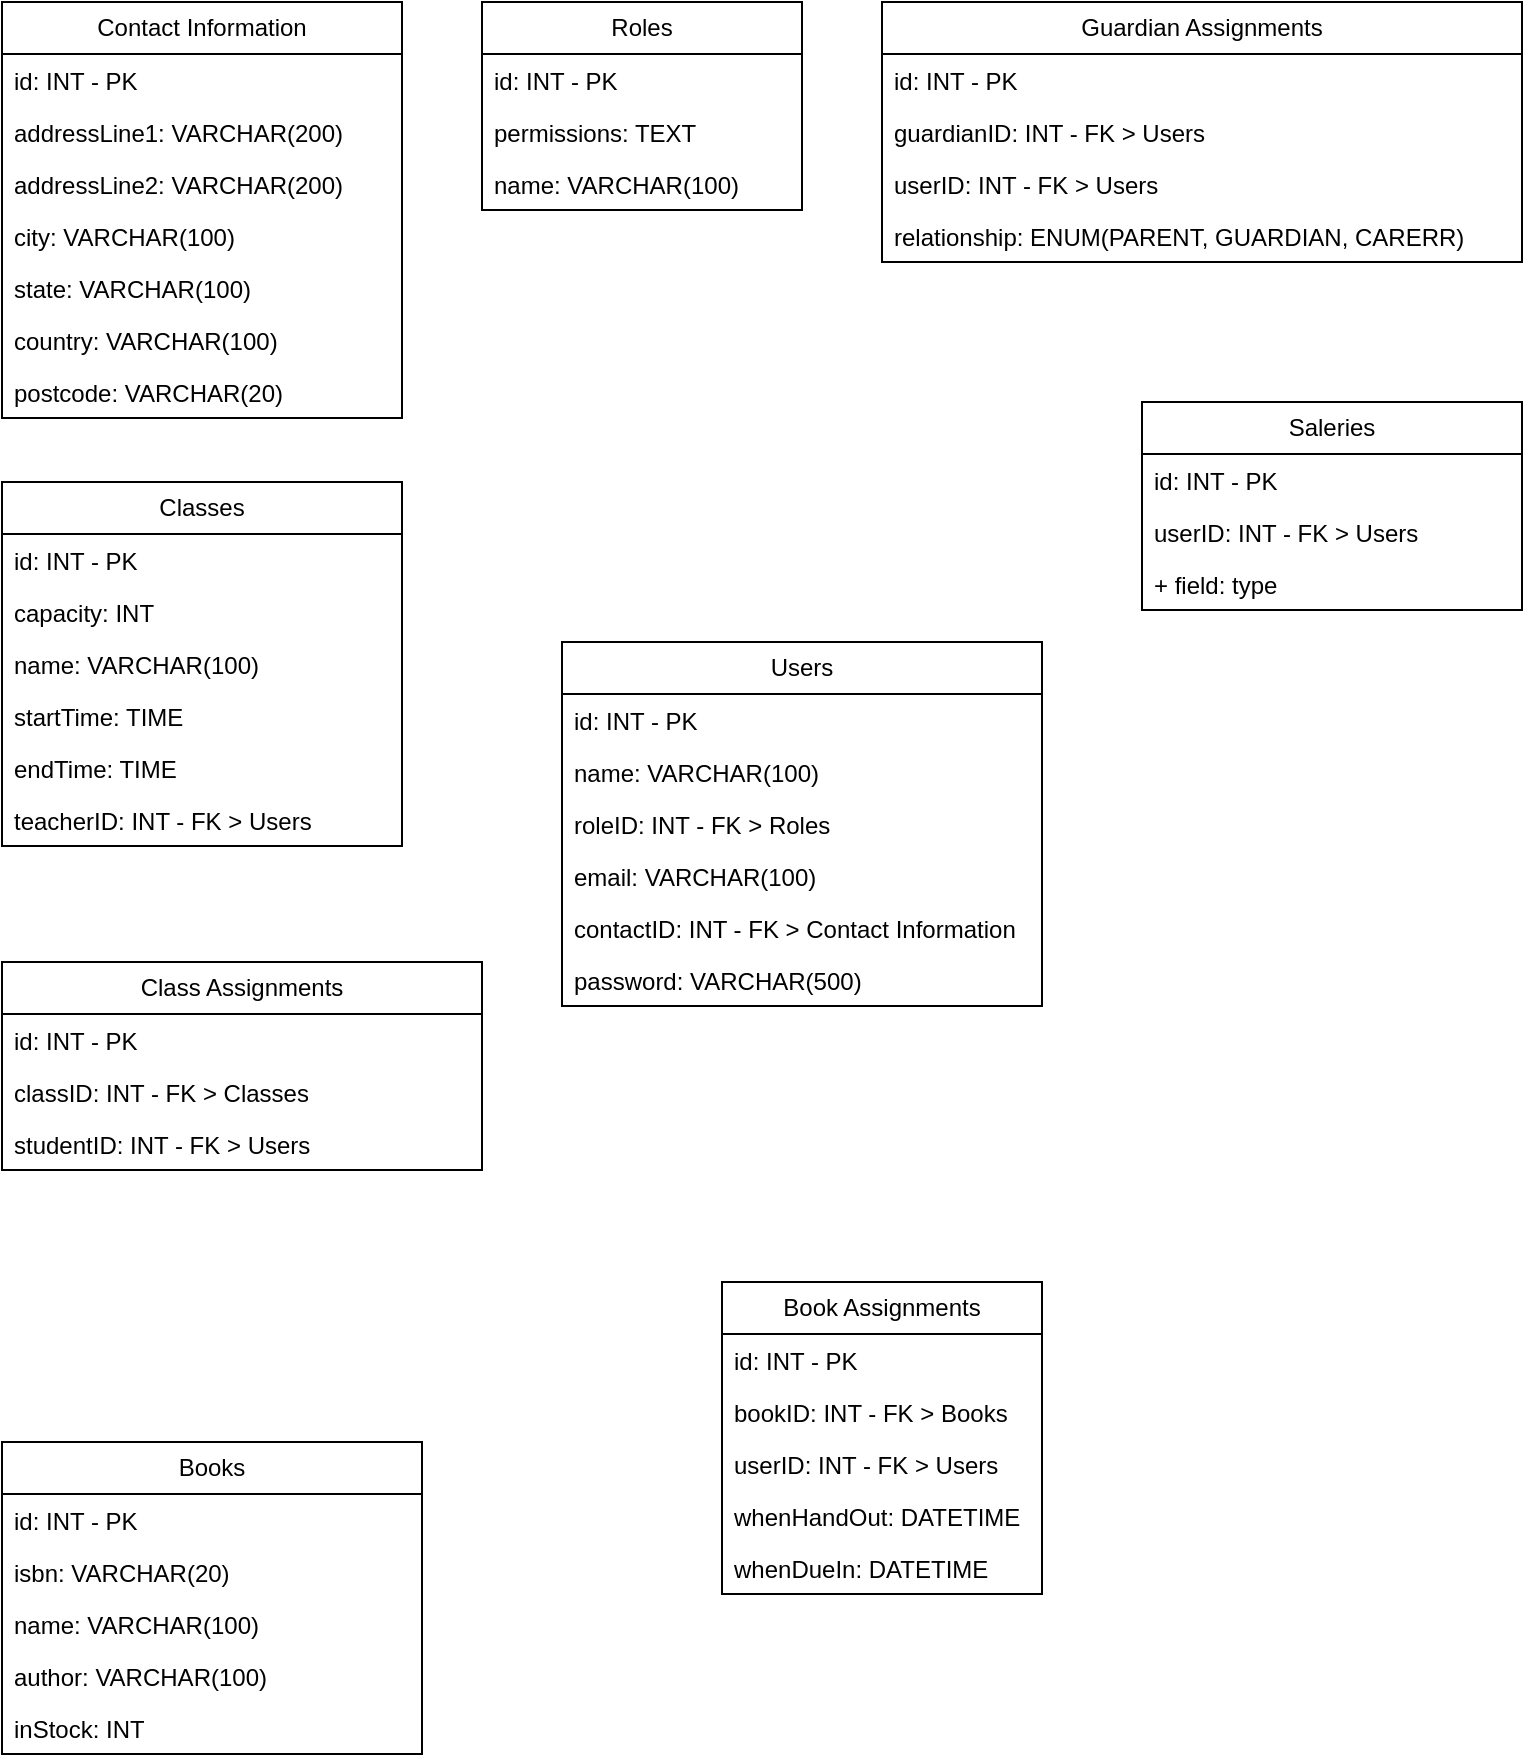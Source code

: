 <mxfile version="26.0.16">
  <diagram name="Page-1" id="HEOM_2pwVkKYqLkP7zcP">
    <mxGraphModel dx="2138" dy="1160" grid="1" gridSize="10" guides="1" tooltips="1" connect="1" arrows="1" fold="1" page="1" pageScale="1" pageWidth="827" pageHeight="1169" math="0" shadow="0">
      <root>
        <mxCell id="0" />
        <mxCell id="1" parent="0" />
        <mxCell id="0NJ6cdtYWJB0EtoJpptF-1" value="&lt;div&gt;Roles&lt;/div&gt;" style="swimlane;fontStyle=0;childLayout=stackLayout;horizontal=1;startSize=26;fillColor=none;horizontalStack=0;resizeParent=1;resizeParentMax=0;resizeLast=0;collapsible=1;marginBottom=0;whiteSpace=wrap;html=1;" vertex="1" parent="1">
          <mxGeometry x="280" y="40" width="160" height="104" as="geometry" />
        </mxCell>
        <mxCell id="0NJ6cdtYWJB0EtoJpptF-2" value="id: INT - PK" style="text;strokeColor=none;fillColor=none;align=left;verticalAlign=top;spacingLeft=4;spacingRight=4;overflow=hidden;rotatable=0;points=[[0,0.5],[1,0.5]];portConstraint=eastwest;whiteSpace=wrap;html=1;" vertex="1" parent="0NJ6cdtYWJB0EtoJpptF-1">
          <mxGeometry y="26" width="160" height="26" as="geometry" />
        </mxCell>
        <mxCell id="0NJ6cdtYWJB0EtoJpptF-3" value="permissions: TEXT" style="text;strokeColor=none;fillColor=none;align=left;verticalAlign=top;spacingLeft=4;spacingRight=4;overflow=hidden;rotatable=0;points=[[0,0.5],[1,0.5]];portConstraint=eastwest;whiteSpace=wrap;html=1;" vertex="1" parent="0NJ6cdtYWJB0EtoJpptF-1">
          <mxGeometry y="52" width="160" height="26" as="geometry" />
        </mxCell>
        <mxCell id="0NJ6cdtYWJB0EtoJpptF-4" value="name: VARCHAR(100)" style="text;strokeColor=none;fillColor=none;align=left;verticalAlign=top;spacingLeft=4;spacingRight=4;overflow=hidden;rotatable=0;points=[[0,0.5],[1,0.5]];portConstraint=eastwest;whiteSpace=wrap;html=1;" vertex="1" parent="0NJ6cdtYWJB0EtoJpptF-1">
          <mxGeometry y="78" width="160" height="26" as="geometry" />
        </mxCell>
        <mxCell id="0NJ6cdtYWJB0EtoJpptF-5" value="Contact Information" style="swimlane;fontStyle=0;childLayout=stackLayout;horizontal=1;startSize=26;fillColor=none;horizontalStack=0;resizeParent=1;resizeParentMax=0;resizeLast=0;collapsible=1;marginBottom=0;whiteSpace=wrap;html=1;" vertex="1" parent="1">
          <mxGeometry x="40" y="40" width="200" height="208" as="geometry" />
        </mxCell>
        <mxCell id="0NJ6cdtYWJB0EtoJpptF-6" value="id: INT - PK" style="text;strokeColor=none;fillColor=none;align=left;verticalAlign=top;spacingLeft=4;spacingRight=4;overflow=hidden;rotatable=0;points=[[0,0.5],[1,0.5]];portConstraint=eastwest;whiteSpace=wrap;html=1;" vertex="1" parent="0NJ6cdtYWJB0EtoJpptF-5">
          <mxGeometry y="26" width="200" height="26" as="geometry" />
        </mxCell>
        <mxCell id="0NJ6cdtYWJB0EtoJpptF-7" value="addressLine1: VARCHAR(200)" style="text;strokeColor=none;fillColor=none;align=left;verticalAlign=top;spacingLeft=4;spacingRight=4;overflow=hidden;rotatable=0;points=[[0,0.5],[1,0.5]];portConstraint=eastwest;whiteSpace=wrap;html=1;" vertex="1" parent="0NJ6cdtYWJB0EtoJpptF-5">
          <mxGeometry y="52" width="200" height="26" as="geometry" />
        </mxCell>
        <mxCell id="0NJ6cdtYWJB0EtoJpptF-8" value="addressLine2: VARCHAR(200)" style="text;strokeColor=none;fillColor=none;align=left;verticalAlign=top;spacingLeft=4;spacingRight=4;overflow=hidden;rotatable=0;points=[[0,0.5],[1,0.5]];portConstraint=eastwest;whiteSpace=wrap;html=1;" vertex="1" parent="0NJ6cdtYWJB0EtoJpptF-5">
          <mxGeometry y="78" width="200" height="26" as="geometry" />
        </mxCell>
        <mxCell id="0NJ6cdtYWJB0EtoJpptF-9" value="city: VARCHAR(100)" style="text;strokeColor=none;fillColor=none;align=left;verticalAlign=top;spacingLeft=4;spacingRight=4;overflow=hidden;rotatable=0;points=[[0,0.5],[1,0.5]];portConstraint=eastwest;whiteSpace=wrap;html=1;" vertex="1" parent="0NJ6cdtYWJB0EtoJpptF-5">
          <mxGeometry y="104" width="200" height="26" as="geometry" />
        </mxCell>
        <mxCell id="0NJ6cdtYWJB0EtoJpptF-10" value="state: VARCHAR(100)" style="text;strokeColor=none;fillColor=none;align=left;verticalAlign=top;spacingLeft=4;spacingRight=4;overflow=hidden;rotatable=0;points=[[0,0.5],[1,0.5]];portConstraint=eastwest;whiteSpace=wrap;html=1;" vertex="1" parent="0NJ6cdtYWJB0EtoJpptF-5">
          <mxGeometry y="130" width="200" height="26" as="geometry" />
        </mxCell>
        <mxCell id="0NJ6cdtYWJB0EtoJpptF-11" value="country: VARCHAR(100)" style="text;strokeColor=none;fillColor=none;align=left;verticalAlign=top;spacingLeft=4;spacingRight=4;overflow=hidden;rotatable=0;points=[[0,0.5],[1,0.5]];portConstraint=eastwest;whiteSpace=wrap;html=1;" vertex="1" parent="0NJ6cdtYWJB0EtoJpptF-5">
          <mxGeometry y="156" width="200" height="26" as="geometry" />
        </mxCell>
        <mxCell id="0NJ6cdtYWJB0EtoJpptF-12" value="postcode: VARCHAR(20)" style="text;strokeColor=none;fillColor=none;align=left;verticalAlign=top;spacingLeft=4;spacingRight=4;overflow=hidden;rotatable=0;points=[[0,0.5],[1,0.5]];portConstraint=eastwest;whiteSpace=wrap;html=1;" vertex="1" parent="0NJ6cdtYWJB0EtoJpptF-5">
          <mxGeometry y="182" width="200" height="26" as="geometry" />
        </mxCell>
        <mxCell id="0NJ6cdtYWJB0EtoJpptF-13" value="Users" style="swimlane;fontStyle=0;childLayout=stackLayout;horizontal=1;startSize=26;fillColor=none;horizontalStack=0;resizeParent=1;resizeParentMax=0;resizeLast=0;collapsible=1;marginBottom=0;whiteSpace=wrap;html=1;" vertex="1" parent="1">
          <mxGeometry x="320" y="360" width="240" height="182" as="geometry" />
        </mxCell>
        <mxCell id="0NJ6cdtYWJB0EtoJpptF-14" value="id: INT - PK" style="text;strokeColor=none;fillColor=none;align=left;verticalAlign=top;spacingLeft=4;spacingRight=4;overflow=hidden;rotatable=0;points=[[0,0.5],[1,0.5]];portConstraint=eastwest;whiteSpace=wrap;html=1;" vertex="1" parent="0NJ6cdtYWJB0EtoJpptF-13">
          <mxGeometry y="26" width="240" height="26" as="geometry" />
        </mxCell>
        <mxCell id="0NJ6cdtYWJB0EtoJpptF-15" value="name: VARCHAR(100)" style="text;strokeColor=none;fillColor=none;align=left;verticalAlign=top;spacingLeft=4;spacingRight=4;overflow=hidden;rotatable=0;points=[[0,0.5],[1,0.5]];portConstraint=eastwest;whiteSpace=wrap;html=1;" vertex="1" parent="0NJ6cdtYWJB0EtoJpptF-13">
          <mxGeometry y="52" width="240" height="26" as="geometry" />
        </mxCell>
        <mxCell id="0NJ6cdtYWJB0EtoJpptF-16" value="roleID: INT - FK &amp;gt; Roles" style="text;strokeColor=none;fillColor=none;align=left;verticalAlign=top;spacingLeft=4;spacingRight=4;overflow=hidden;rotatable=0;points=[[0,0.5],[1,0.5]];portConstraint=eastwest;whiteSpace=wrap;html=1;" vertex="1" parent="0NJ6cdtYWJB0EtoJpptF-13">
          <mxGeometry y="78" width="240" height="26" as="geometry" />
        </mxCell>
        <mxCell id="0NJ6cdtYWJB0EtoJpptF-17" value="email: VARCHAR(100)" style="text;strokeColor=none;fillColor=none;align=left;verticalAlign=top;spacingLeft=4;spacingRight=4;overflow=hidden;rotatable=0;points=[[0,0.5],[1,0.5]];portConstraint=eastwest;whiteSpace=wrap;html=1;" vertex="1" parent="0NJ6cdtYWJB0EtoJpptF-13">
          <mxGeometry y="104" width="240" height="26" as="geometry" />
        </mxCell>
        <mxCell id="0NJ6cdtYWJB0EtoJpptF-18" value="contactID: INT - FK &amp;gt; Contact Information" style="text;strokeColor=none;fillColor=none;align=left;verticalAlign=top;spacingLeft=4;spacingRight=4;overflow=hidden;rotatable=0;points=[[0,0.5],[1,0.5]];portConstraint=eastwest;whiteSpace=wrap;html=1;" vertex="1" parent="0NJ6cdtYWJB0EtoJpptF-13">
          <mxGeometry y="130" width="240" height="26" as="geometry" />
        </mxCell>
        <mxCell id="0NJ6cdtYWJB0EtoJpptF-19" value="password: VARCHAR(500)" style="text;strokeColor=none;fillColor=none;align=left;verticalAlign=top;spacingLeft=4;spacingRight=4;overflow=hidden;rotatable=0;points=[[0,0.5],[1,0.5]];portConstraint=eastwest;whiteSpace=wrap;html=1;" vertex="1" parent="0NJ6cdtYWJB0EtoJpptF-13">
          <mxGeometry y="156" width="240" height="26" as="geometry" />
        </mxCell>
        <mxCell id="0NJ6cdtYWJB0EtoJpptF-20" value="Guardian Assignments" style="swimlane;fontStyle=0;childLayout=stackLayout;horizontal=1;startSize=26;fillColor=none;horizontalStack=0;resizeParent=1;resizeParentMax=0;resizeLast=0;collapsible=1;marginBottom=0;whiteSpace=wrap;html=1;" vertex="1" parent="1">
          <mxGeometry x="480" y="40" width="320" height="130" as="geometry" />
        </mxCell>
        <mxCell id="0NJ6cdtYWJB0EtoJpptF-21" value="id: INT - PK" style="text;strokeColor=none;fillColor=none;align=left;verticalAlign=top;spacingLeft=4;spacingRight=4;overflow=hidden;rotatable=0;points=[[0,0.5],[1,0.5]];portConstraint=eastwest;whiteSpace=wrap;html=1;" vertex="1" parent="0NJ6cdtYWJB0EtoJpptF-20">
          <mxGeometry y="26" width="320" height="26" as="geometry" />
        </mxCell>
        <mxCell id="0NJ6cdtYWJB0EtoJpptF-22" value="guardianID: INT - FK &amp;gt; Users" style="text;strokeColor=none;fillColor=none;align=left;verticalAlign=top;spacingLeft=4;spacingRight=4;overflow=hidden;rotatable=0;points=[[0,0.5],[1,0.5]];portConstraint=eastwest;whiteSpace=wrap;html=1;" vertex="1" parent="0NJ6cdtYWJB0EtoJpptF-20">
          <mxGeometry y="52" width="320" height="26" as="geometry" />
        </mxCell>
        <mxCell id="0NJ6cdtYWJB0EtoJpptF-23" value="userID: INT - FK &amp;gt; Users" style="text;strokeColor=none;fillColor=none;align=left;verticalAlign=top;spacingLeft=4;spacingRight=4;overflow=hidden;rotatable=0;points=[[0,0.5],[1,0.5]];portConstraint=eastwest;whiteSpace=wrap;html=1;" vertex="1" parent="0NJ6cdtYWJB0EtoJpptF-20">
          <mxGeometry y="78" width="320" height="26" as="geometry" />
        </mxCell>
        <mxCell id="0NJ6cdtYWJB0EtoJpptF-28" value="relationship: ENUM(PARENT, GUARDIAN, CARERR)" style="text;strokeColor=none;fillColor=none;align=left;verticalAlign=top;spacingLeft=4;spacingRight=4;overflow=hidden;rotatable=0;points=[[0,0.5],[1,0.5]];portConstraint=eastwest;whiteSpace=wrap;html=1;" vertex="1" parent="0NJ6cdtYWJB0EtoJpptF-20">
          <mxGeometry y="104" width="320" height="26" as="geometry" />
        </mxCell>
        <mxCell id="0NJ6cdtYWJB0EtoJpptF-29" value="Classes" style="swimlane;fontStyle=0;childLayout=stackLayout;horizontal=1;startSize=26;fillColor=none;horizontalStack=0;resizeParent=1;resizeParentMax=0;resizeLast=0;collapsible=1;marginBottom=0;whiteSpace=wrap;html=1;" vertex="1" parent="1">
          <mxGeometry x="40" y="280" width="200" height="182" as="geometry" />
        </mxCell>
        <mxCell id="0NJ6cdtYWJB0EtoJpptF-30" value="id: INT - PK" style="text;strokeColor=none;fillColor=none;align=left;verticalAlign=top;spacingLeft=4;spacingRight=4;overflow=hidden;rotatable=0;points=[[0,0.5],[1,0.5]];portConstraint=eastwest;whiteSpace=wrap;html=1;" vertex="1" parent="0NJ6cdtYWJB0EtoJpptF-29">
          <mxGeometry y="26" width="200" height="26" as="geometry" />
        </mxCell>
        <mxCell id="0NJ6cdtYWJB0EtoJpptF-31" value="capacity: INT" style="text;strokeColor=none;fillColor=none;align=left;verticalAlign=top;spacingLeft=4;spacingRight=4;overflow=hidden;rotatable=0;points=[[0,0.5],[1,0.5]];portConstraint=eastwest;whiteSpace=wrap;html=1;" vertex="1" parent="0NJ6cdtYWJB0EtoJpptF-29">
          <mxGeometry y="52" width="200" height="26" as="geometry" />
        </mxCell>
        <mxCell id="0NJ6cdtYWJB0EtoJpptF-32" value="name: VARCHAR(100)" style="text;strokeColor=none;fillColor=none;align=left;verticalAlign=top;spacingLeft=4;spacingRight=4;overflow=hidden;rotatable=0;points=[[0,0.5],[1,0.5]];portConstraint=eastwest;whiteSpace=wrap;html=1;" vertex="1" parent="0NJ6cdtYWJB0EtoJpptF-29">
          <mxGeometry y="78" width="200" height="26" as="geometry" />
        </mxCell>
        <mxCell id="0NJ6cdtYWJB0EtoJpptF-33" value="startTime: TIME" style="text;strokeColor=none;fillColor=none;align=left;verticalAlign=top;spacingLeft=4;spacingRight=4;overflow=hidden;rotatable=0;points=[[0,0.5],[1,0.5]];portConstraint=eastwest;whiteSpace=wrap;html=1;" vertex="1" parent="0NJ6cdtYWJB0EtoJpptF-29">
          <mxGeometry y="104" width="200" height="26" as="geometry" />
        </mxCell>
        <mxCell id="0NJ6cdtYWJB0EtoJpptF-34" value="endTime: TIME" style="text;strokeColor=none;fillColor=none;align=left;verticalAlign=top;spacingLeft=4;spacingRight=4;overflow=hidden;rotatable=0;points=[[0,0.5],[1,0.5]];portConstraint=eastwest;whiteSpace=wrap;html=1;" vertex="1" parent="0NJ6cdtYWJB0EtoJpptF-29">
          <mxGeometry y="130" width="200" height="26" as="geometry" />
        </mxCell>
        <mxCell id="0NJ6cdtYWJB0EtoJpptF-35" value="teacherID: INT - FK &amp;gt; Users" style="text;strokeColor=none;fillColor=none;align=left;verticalAlign=top;spacingLeft=4;spacingRight=4;overflow=hidden;rotatable=0;points=[[0,0.5],[1,0.5]];portConstraint=eastwest;whiteSpace=wrap;html=1;" vertex="1" parent="0NJ6cdtYWJB0EtoJpptF-29">
          <mxGeometry y="156" width="200" height="26" as="geometry" />
        </mxCell>
        <mxCell id="0NJ6cdtYWJB0EtoJpptF-36" value="Class Assignments" style="swimlane;fontStyle=0;childLayout=stackLayout;horizontal=1;startSize=26;fillColor=none;horizontalStack=0;resizeParent=1;resizeParentMax=0;resizeLast=0;collapsible=1;marginBottom=0;whiteSpace=wrap;html=1;" vertex="1" parent="1">
          <mxGeometry x="40" y="520" width="240" height="104" as="geometry" />
        </mxCell>
        <mxCell id="0NJ6cdtYWJB0EtoJpptF-37" value="id: INT - PK" style="text;strokeColor=none;fillColor=none;align=left;verticalAlign=top;spacingLeft=4;spacingRight=4;overflow=hidden;rotatable=0;points=[[0,0.5],[1,0.5]];portConstraint=eastwest;whiteSpace=wrap;html=1;" vertex="1" parent="0NJ6cdtYWJB0EtoJpptF-36">
          <mxGeometry y="26" width="240" height="26" as="geometry" />
        </mxCell>
        <mxCell id="0NJ6cdtYWJB0EtoJpptF-38" value="classID: INT - FK &amp;gt; Classes" style="text;strokeColor=none;fillColor=none;align=left;verticalAlign=top;spacingLeft=4;spacingRight=4;overflow=hidden;rotatable=0;points=[[0,0.5],[1,0.5]];portConstraint=eastwest;whiteSpace=wrap;html=1;" vertex="1" parent="0NJ6cdtYWJB0EtoJpptF-36">
          <mxGeometry y="52" width="240" height="26" as="geometry" />
        </mxCell>
        <mxCell id="0NJ6cdtYWJB0EtoJpptF-39" value="studentID: INT - FK &amp;gt; Users" style="text;strokeColor=none;fillColor=none;align=left;verticalAlign=top;spacingLeft=4;spacingRight=4;overflow=hidden;rotatable=0;points=[[0,0.5],[1,0.5]];portConstraint=eastwest;whiteSpace=wrap;html=1;" vertex="1" parent="0NJ6cdtYWJB0EtoJpptF-36">
          <mxGeometry y="78" width="240" height="26" as="geometry" />
        </mxCell>
        <mxCell id="0NJ6cdtYWJB0EtoJpptF-40" value="Saleries" style="swimlane;fontStyle=0;childLayout=stackLayout;horizontal=1;startSize=26;fillColor=none;horizontalStack=0;resizeParent=1;resizeParentMax=0;resizeLast=0;collapsible=1;marginBottom=0;whiteSpace=wrap;html=1;" vertex="1" parent="1">
          <mxGeometry x="610" y="240" width="190" height="104" as="geometry" />
        </mxCell>
        <mxCell id="0NJ6cdtYWJB0EtoJpptF-41" value="id: INT - PK" style="text;strokeColor=none;fillColor=none;align=left;verticalAlign=top;spacingLeft=4;spacingRight=4;overflow=hidden;rotatable=0;points=[[0,0.5],[1,0.5]];portConstraint=eastwest;whiteSpace=wrap;html=1;" vertex="1" parent="0NJ6cdtYWJB0EtoJpptF-40">
          <mxGeometry y="26" width="190" height="26" as="geometry" />
        </mxCell>
        <mxCell id="0NJ6cdtYWJB0EtoJpptF-42" value="userID: INT - FK &amp;gt; Users" style="text;strokeColor=none;fillColor=none;align=left;verticalAlign=top;spacingLeft=4;spacingRight=4;overflow=hidden;rotatable=0;points=[[0,0.5],[1,0.5]];portConstraint=eastwest;whiteSpace=wrap;html=1;" vertex="1" parent="0NJ6cdtYWJB0EtoJpptF-40">
          <mxGeometry y="52" width="190" height="26" as="geometry" />
        </mxCell>
        <mxCell id="0NJ6cdtYWJB0EtoJpptF-43" value="+ field: type" style="text;strokeColor=none;fillColor=none;align=left;verticalAlign=top;spacingLeft=4;spacingRight=4;overflow=hidden;rotatable=0;points=[[0,0.5],[1,0.5]];portConstraint=eastwest;whiteSpace=wrap;html=1;" vertex="1" parent="0NJ6cdtYWJB0EtoJpptF-40">
          <mxGeometry y="78" width="190" height="26" as="geometry" />
        </mxCell>
        <mxCell id="0NJ6cdtYWJB0EtoJpptF-44" value="Books" style="swimlane;fontStyle=0;childLayout=stackLayout;horizontal=1;startSize=26;fillColor=none;horizontalStack=0;resizeParent=1;resizeParentMax=0;resizeLast=0;collapsible=1;marginBottom=0;whiteSpace=wrap;html=1;" vertex="1" parent="1">
          <mxGeometry x="40" y="760" width="210" height="156" as="geometry" />
        </mxCell>
        <mxCell id="0NJ6cdtYWJB0EtoJpptF-45" value="id: INT - PK" style="text;strokeColor=none;fillColor=none;align=left;verticalAlign=top;spacingLeft=4;spacingRight=4;overflow=hidden;rotatable=0;points=[[0,0.5],[1,0.5]];portConstraint=eastwest;whiteSpace=wrap;html=1;" vertex="1" parent="0NJ6cdtYWJB0EtoJpptF-44">
          <mxGeometry y="26" width="210" height="26" as="geometry" />
        </mxCell>
        <mxCell id="0NJ6cdtYWJB0EtoJpptF-46" value="isbn: VARCHAR(20)" style="text;strokeColor=none;fillColor=none;align=left;verticalAlign=top;spacingLeft=4;spacingRight=4;overflow=hidden;rotatable=0;points=[[0,0.5],[1,0.5]];portConstraint=eastwest;whiteSpace=wrap;html=1;" vertex="1" parent="0NJ6cdtYWJB0EtoJpptF-44">
          <mxGeometry y="52" width="210" height="26" as="geometry" />
        </mxCell>
        <mxCell id="0NJ6cdtYWJB0EtoJpptF-47" value="name: VARCHAR(100)" style="text;strokeColor=none;fillColor=none;align=left;verticalAlign=top;spacingLeft=4;spacingRight=4;overflow=hidden;rotatable=0;points=[[0,0.5],[1,0.5]];portConstraint=eastwest;whiteSpace=wrap;html=1;" vertex="1" parent="0NJ6cdtYWJB0EtoJpptF-44">
          <mxGeometry y="78" width="210" height="26" as="geometry" />
        </mxCell>
        <mxCell id="0NJ6cdtYWJB0EtoJpptF-48" value="author: VARCHAR(100)" style="text;strokeColor=none;fillColor=none;align=left;verticalAlign=top;spacingLeft=4;spacingRight=4;overflow=hidden;rotatable=0;points=[[0,0.5],[1,0.5]];portConstraint=eastwest;whiteSpace=wrap;html=1;" vertex="1" parent="0NJ6cdtYWJB0EtoJpptF-44">
          <mxGeometry y="104" width="210" height="26" as="geometry" />
        </mxCell>
        <mxCell id="0NJ6cdtYWJB0EtoJpptF-49" value="inStock: INT" style="text;strokeColor=none;fillColor=none;align=left;verticalAlign=top;spacingLeft=4;spacingRight=4;overflow=hidden;rotatable=0;points=[[0,0.5],[1,0.5]];portConstraint=eastwest;whiteSpace=wrap;html=1;" vertex="1" parent="0NJ6cdtYWJB0EtoJpptF-44">
          <mxGeometry y="130" width="210" height="26" as="geometry" />
        </mxCell>
        <mxCell id="0NJ6cdtYWJB0EtoJpptF-50" value="Book Assignments" style="swimlane;fontStyle=0;childLayout=stackLayout;horizontal=1;startSize=26;fillColor=none;horizontalStack=0;resizeParent=1;resizeParentMax=0;resizeLast=0;collapsible=1;marginBottom=0;whiteSpace=wrap;html=1;" vertex="1" parent="1">
          <mxGeometry x="400" y="680" width="160" height="156" as="geometry" />
        </mxCell>
        <mxCell id="0NJ6cdtYWJB0EtoJpptF-51" value="id: INT - PK" style="text;strokeColor=none;fillColor=none;align=left;verticalAlign=top;spacingLeft=4;spacingRight=4;overflow=hidden;rotatable=0;points=[[0,0.5],[1,0.5]];portConstraint=eastwest;whiteSpace=wrap;html=1;" vertex="1" parent="0NJ6cdtYWJB0EtoJpptF-50">
          <mxGeometry y="26" width="160" height="26" as="geometry" />
        </mxCell>
        <mxCell id="0NJ6cdtYWJB0EtoJpptF-52" value="bookID: INT - FK &amp;gt; Books" style="text;strokeColor=none;fillColor=none;align=left;verticalAlign=top;spacingLeft=4;spacingRight=4;overflow=hidden;rotatable=0;points=[[0,0.5],[1,0.5]];portConstraint=eastwest;whiteSpace=wrap;html=1;" vertex="1" parent="0NJ6cdtYWJB0EtoJpptF-50">
          <mxGeometry y="52" width="160" height="26" as="geometry" />
        </mxCell>
        <mxCell id="0NJ6cdtYWJB0EtoJpptF-53" value="userID: INT - FK &amp;gt; Users" style="text;strokeColor=none;fillColor=none;align=left;verticalAlign=top;spacingLeft=4;spacingRight=4;overflow=hidden;rotatable=0;points=[[0,0.5],[1,0.5]];portConstraint=eastwest;whiteSpace=wrap;html=1;" vertex="1" parent="0NJ6cdtYWJB0EtoJpptF-50">
          <mxGeometry y="78" width="160" height="26" as="geometry" />
        </mxCell>
        <mxCell id="0NJ6cdtYWJB0EtoJpptF-54" value="whenHandOut: DATETIME" style="text;strokeColor=none;fillColor=none;align=left;verticalAlign=top;spacingLeft=4;spacingRight=4;overflow=hidden;rotatable=0;points=[[0,0.5],[1,0.5]];portConstraint=eastwest;whiteSpace=wrap;html=1;" vertex="1" parent="0NJ6cdtYWJB0EtoJpptF-50">
          <mxGeometry y="104" width="160" height="26" as="geometry" />
        </mxCell>
        <mxCell id="0NJ6cdtYWJB0EtoJpptF-55" value="whenDueIn: DATETIME" style="text;strokeColor=none;fillColor=none;align=left;verticalAlign=top;spacingLeft=4;spacingRight=4;overflow=hidden;rotatable=0;points=[[0,0.5],[1,0.5]];portConstraint=eastwest;whiteSpace=wrap;html=1;" vertex="1" parent="0NJ6cdtYWJB0EtoJpptF-50">
          <mxGeometry y="130" width="160" height="26" as="geometry" />
        </mxCell>
      </root>
    </mxGraphModel>
  </diagram>
</mxfile>
